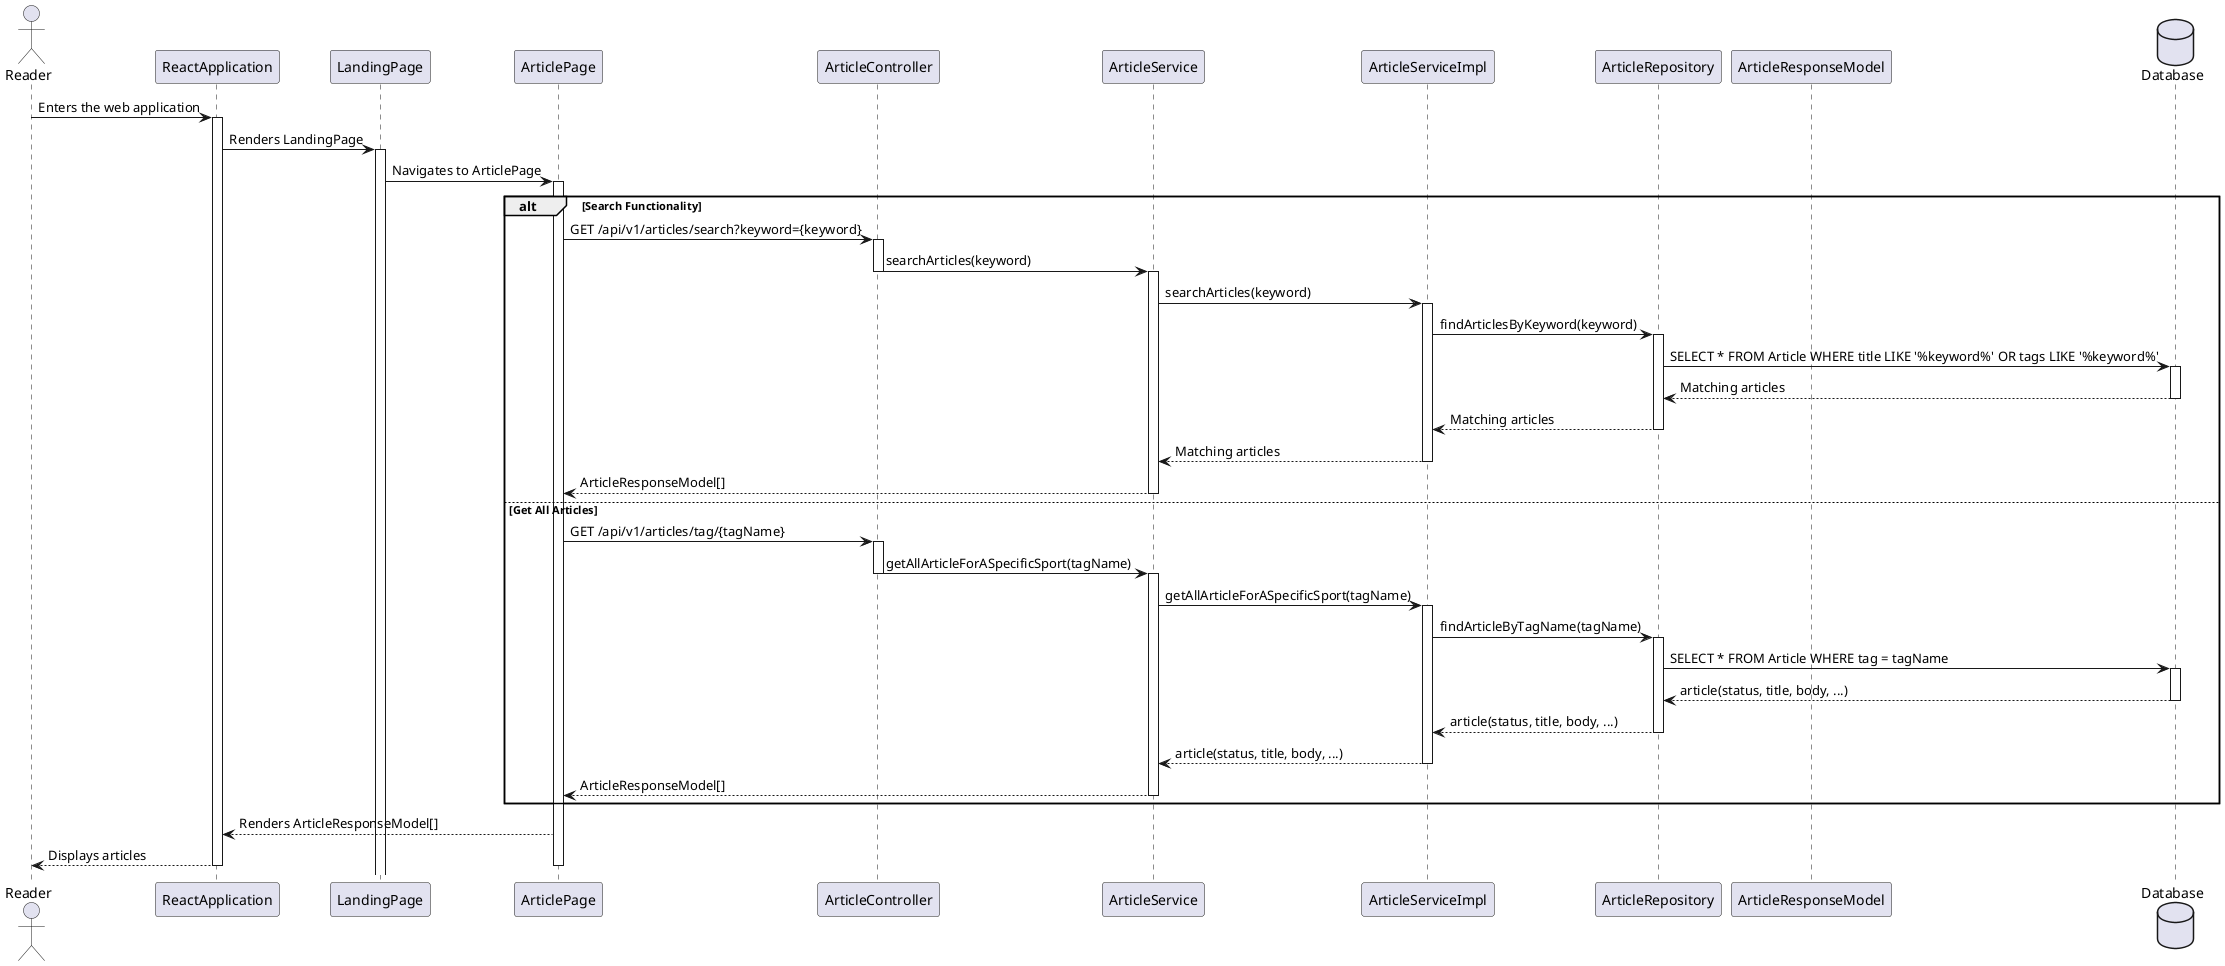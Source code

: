 @startuml
actor Reader
participant "ReactApplication" as RA
participant "LandingPage" as LP
participant "ArticlePage" as AP
participant "ArticleController" as Controller
participant "ArticleService" as Service
participant "ArticleServiceImpl" as ServiceImpl
participant "ArticleRepository" as Repo
participant "ArticleResponseModel" as ResponseModel
database "Database" as DB

Reader -> RA: Enters the web application
activate RA
RA -> LP: Renders LandingPage
activate LP
LP -> AP: Navigates to ArticlePage
activate AP

alt Search Functionality
    AP -> Controller: GET /api/v1/articles/search?keyword={keyword}
    activate Controller
    Controller -> Service: searchArticles(keyword)
    deactivate Controller
    activate Service
    Service -> ServiceImpl: searchArticles(keyword)
    activate ServiceImpl
    ServiceImpl -> Repo: findArticlesByKeyword(keyword)
    activate Repo
    Repo -> DB: SELECT * FROM Article WHERE title LIKE '%keyword%' OR tags LIKE '%keyword%'
    activate DB
    DB --> Repo: Matching articles
    deactivate DB
    Repo --> ServiceImpl: Matching articles
    deactivate Repo
    ServiceImpl --> Service: Matching articles
    deactivate ServiceImpl
    Service --> AP: ArticleResponseModel[]
    deactivate Service
else Get All Articles
    AP -> Controller: GET /api/v1/articles/tag/{tagName}
    activate Controller
    Controller -> Service: getAllArticleForASpecificSport(tagName)
    deactivate Controller
    activate Service
    Service -> ServiceImpl: getAllArticleForASpecificSport(tagName)
    activate ServiceImpl
    ServiceImpl -> Repo: findArticleByTagName(tagName)
    activate Repo
    Repo -> DB: SELECT * FROM Article WHERE tag = tagName
    activate DB
    DB --> Repo: article(status, title, body, ...)
    deactivate DB
    Repo --> ServiceImpl: article(status, title, body, ...)
    deactivate Repo
    ServiceImpl --> Service: article(status, title, body, ...)
    deactivate ServiceImpl
    Service --> AP: ArticleResponseModel[]
    deactivate Service
end

AP --> RA: Renders ArticleResponseModel[]
RA --> Reader: Displays articles
deactivate AP
deactivate RA
@enduml
